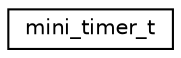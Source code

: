 digraph "Graphical Class Hierarchy"
{
 // LATEX_PDF_SIZE
  edge [fontname="Helvetica",fontsize="10",labelfontname="Helvetica",labelfontsize="10"];
  node [fontname="Helvetica",fontsize="10",shape=record];
  rankdir="LR";
  Node0 [label="mini_timer_t",height=0.2,width=0.4,color="black", fillcolor="white", style="filled",URL="$structmini__timer__t.html",tooltip="8-bit timer register map"];
}
